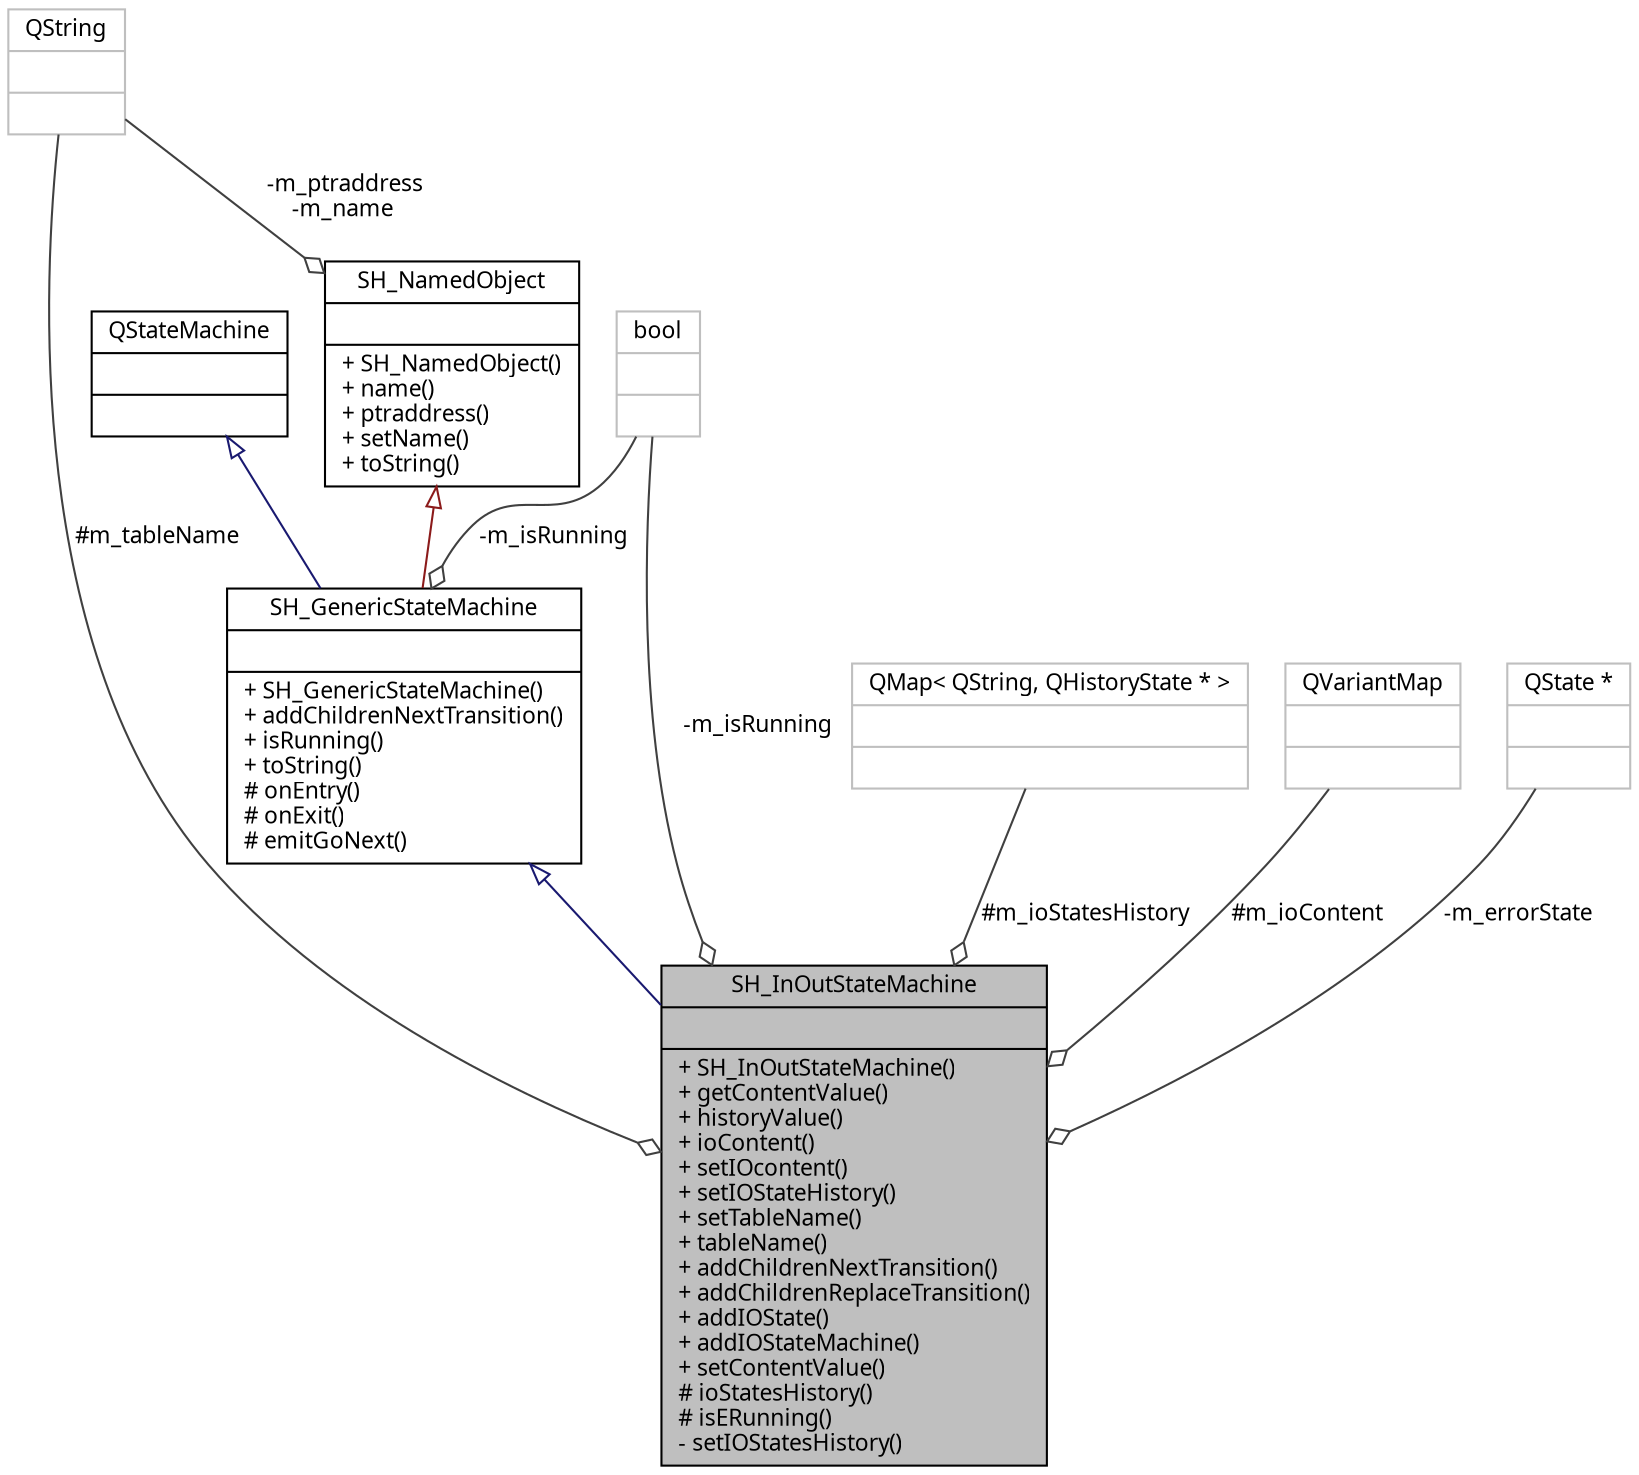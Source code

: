 digraph "SH_InOutStateMachine"
{
 // INTERACTIVE_SVG=YES
  bgcolor="transparent";
  edge [fontname="Verdana",fontsize="11",labelfontname="Verdana",labelfontsize="11"];
  node [fontname="Verdana",fontsize="11",shape=record];
  Node1 [label="{SH_InOutStateMachine\n||+ SH_InOutStateMachine()\l+ getContentValue()\l+ historyValue()\l+ ioContent()\l+ setIOcontent()\l+ setIOStateHistory()\l+ setTableName()\l+ tableName()\l+ addChildrenNextTransition()\l+ addChildrenReplaceTransition()\l+ addIOState()\l+ addIOStateMachine()\l+ setContentValue()\l# ioStatesHistory()\l# isERunning()\l- setIOStatesHistory()\l}",height=0.2,width=0.4,color="black", fillcolor="grey75", style="filled" fontcolor="black"];
  Node2 -> Node1 [dir="back",color="midnightblue",fontsize="11",style="solid",arrowtail="onormal",fontname="Verdana"];
  Node2 [label="{SH_GenericStateMachine\n||+ SH_GenericStateMachine()\l+ addChildrenNextTransition()\l+ isRunning()\l+ toString()\l# onEntry()\l# onExit()\l# emitGoNext()\l}",height=0.2,width=0.4,color="black",URL="$classSH__GenericStateMachine.html"];
  Node3 -> Node2 [dir="back",color="midnightblue",fontsize="11",style="solid",arrowtail="onormal",fontname="Verdana"];
  Node3 [label="{QStateMachine\n||}",height=0.2,width=0.4,color="black",URL="$classQStateMachine.html"];
  Node4 -> Node2 [dir="back",color="firebrick4",fontsize="11",style="solid",arrowtail="onormal",fontname="Verdana"];
  Node4 [label="{SH_NamedObject\n||+ SH_NamedObject()\l+ name()\l+ ptraddress()\l+ setName()\l+ toString()\l}",height=0.2,width=0.4,color="black",URL="$classSH__NamedObject.html"];
  Node5 -> Node4 [color="grey25",fontsize="11",style="solid",label=" -m_ptraddress\n-m_name" ,arrowhead="odiamond",fontname="Verdana"];
  Node5 [label="{QString\n||}",height=0.2,width=0.4,color="grey75"];
  Node6 -> Node2 [color="grey25",fontsize="11",style="solid",label=" -m_isRunning" ,arrowhead="odiamond",fontname="Verdana"];
  Node6 [label="{bool\n||}",height=0.2,width=0.4,color="grey75"];
  Node7 -> Node1 [color="grey25",fontsize="11",style="solid",label=" #m_ioStatesHistory" ,arrowhead="odiamond",fontname="Verdana"];
  Node7 [label="{QMap\< QString, QHistoryState * \>\n||}",height=0.2,width=0.4,color="grey75"];
  Node5 -> Node1 [color="grey25",fontsize="11",style="solid",label=" #m_tableName" ,arrowhead="odiamond",fontname="Verdana"];
  Node8 -> Node1 [color="grey25",fontsize="11",style="solid",label=" #m_ioContent" ,arrowhead="odiamond",fontname="Verdana"];
  Node8 [label="{QVariantMap\n||}",height=0.2,width=0.4,color="grey75"];
  Node9 -> Node1 [color="grey25",fontsize="11",style="solid",label=" -m_errorState" ,arrowhead="odiamond",fontname="Verdana"];
  Node9 [label="{QState *\n||}",height=0.2,width=0.4,color="grey75"];
  Node6 -> Node1 [color="grey25",fontsize="11",style="solid",label=" -m_isRunning" ,arrowhead="odiamond",fontname="Verdana"];
}

